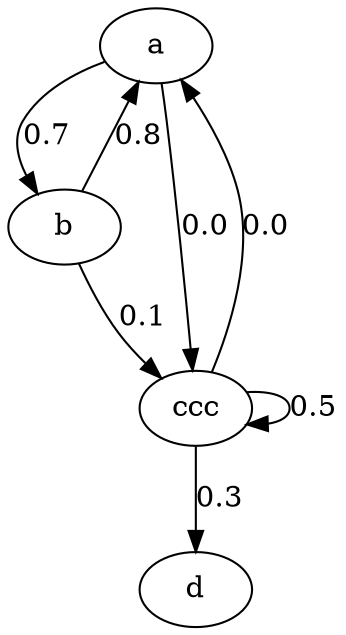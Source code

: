 digraph markov01 {
    a -> b [label = 0.7];
    a -> ccc [label = 0.0];
    b -> a [label = 0.8];
    b -> ccc [label = 0.1];
    ccc -> ccc [label = 0.5];
    ccc -> a [label = 0.0];
    ccc -> d [label = 0.3];
}

